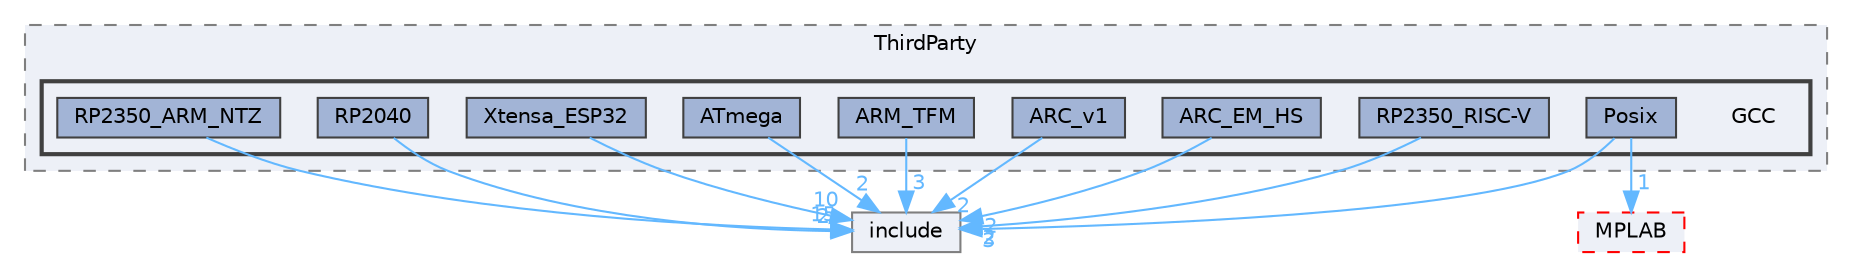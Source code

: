 digraph "D:/Projects/Raspberrypi_pico/pico_freertos_final/freertos_pico2/pico_freertos/FreeRTOS-Kernel/portable/ThirdParty/GCC"
{
 // LATEX_PDF_SIZE
  bgcolor="transparent";
  edge [fontname=Helvetica,fontsize=10,labelfontname=Helvetica,labelfontsize=10];
  node [fontname=Helvetica,fontsize=10,shape=box,height=0.2,width=0.4];
  compound=true
  subgraph clusterdir_d47c1b7ece71fdb3ba53b178e069a008 {
    graph [ bgcolor="#edf0f7", pencolor="grey50", label="ThirdParty", fontname=Helvetica,fontsize=10 style="filled,dashed", URL="dir_d47c1b7ece71fdb3ba53b178e069a008.html",tooltip=""]
  subgraph clusterdir_9795ec736e46946241a3350cc6bff278 {
    graph [ bgcolor="#edf0f7", pencolor="grey25", label="", fontname=Helvetica,fontsize=10 style="filled,bold", URL="dir_9795ec736e46946241a3350cc6bff278.html",tooltip=""]
    dir_9795ec736e46946241a3350cc6bff278 [shape=plaintext, label="GCC"];
  dir_51d923aad51e1a73b9fafac383f856c9 [label="ARC_EM_HS", fillcolor="#a2b4d6", color="grey25", style="filled", URL="dir_51d923aad51e1a73b9fafac383f856c9.html",tooltip=""];
  dir_cf10238c25a08bdb90ce65aede6663dc [label="ARC_v1", fillcolor="#a2b4d6", color="grey25", style="filled", URL="dir_cf10238c25a08bdb90ce65aede6663dc.html",tooltip=""];
  dir_c64d8af97c208859fb8c4ca3c2350b40 [label="ARM_TFM", fillcolor="#a2b4d6", color="grey25", style="filled", URL="dir_c64d8af97c208859fb8c4ca3c2350b40.html",tooltip=""];
  dir_e07bac294b692bb2c641596d15e2d600 [label="ATmega", fillcolor="#a2b4d6", color="grey25", style="filled", URL="dir_e07bac294b692bb2c641596d15e2d600.html",tooltip=""];
  dir_e127f6080814ba924bcff958b7219974 [label="Posix", fillcolor="#a2b4d6", color="grey25", style="filled", URL="dir_e127f6080814ba924bcff958b7219974.html",tooltip=""];
  dir_1352b8ef52bc21849929f1d06f57e438 [label="RP2040", fillcolor="#a2b4d6", color="grey25", style="filled", URL="dir_1352b8ef52bc21849929f1d06f57e438.html",tooltip=""];
  dir_e819df617f70b277d5a14ea2383a3f05 [label="RP2350_ARM_NTZ", fillcolor="#a2b4d6", color="grey25", style="filled", URL="dir_e819df617f70b277d5a14ea2383a3f05.html",tooltip=""];
  dir_629f695b1d5bcc14fb7978346e23f3ef [label="RP2350_RISC-V", fillcolor="#a2b4d6", color="grey25", style="filled", URL="dir_629f695b1d5bcc14fb7978346e23f3ef.html",tooltip=""];
  dir_7514150e4805ea6d1cbf308dc27cd174 [label="Xtensa_ESP32", fillcolor="#a2b4d6", color="grey25", style="filled", URL="dir_7514150e4805ea6d1cbf308dc27cd174.html",tooltip=""];
  }
  }
  dir_c69ece34c3f150cb2c6f1098178b172a [label="include", fillcolor="#edf0f7", color="grey50", style="filled", URL="dir_c69ece34c3f150cb2c6f1098178b172a.html",tooltip=""];
  dir_7c52978c89e9f30ed23d783e5fa764cc [label="MPLAB", fillcolor="#edf0f7", color="red", style="filled,dashed", URL="dir_7c52978c89e9f30ed23d783e5fa764cc.html",tooltip=""];
  dir_51d923aad51e1a73b9fafac383f856c9->dir_c69ece34c3f150cb2c6f1098178b172a [headlabel="2", labeldistance=1.5 headhref="dir_000003_000125.html" href="dir_000003_000125.html" color="steelblue1" fontcolor="steelblue1"];
  dir_cf10238c25a08bdb90ce65aede6663dc->dir_c69ece34c3f150cb2c6f1098178b172a [headlabel="2", labeldistance=1.5 headhref="dir_000004_000125.html" href="dir_000004_000125.html" color="steelblue1" fontcolor="steelblue1"];
  dir_c64d8af97c208859fb8c4ca3c2350b40->dir_c69ece34c3f150cb2c6f1098178b172a [headlabel="3", labeldistance=1.5 headhref="dir_000079_000125.html" href="dir_000079_000125.html" color="steelblue1" fontcolor="steelblue1"];
  dir_e07bac294b692bb2c641596d15e2d600->dir_c69ece34c3f150cb2c6f1098178b172a [headlabel="2", labeldistance=1.5 headhref="dir_000081_000125.html" href="dir_000081_000125.html" color="steelblue1" fontcolor="steelblue1"];
  dir_e127f6080814ba924bcff958b7219974->dir_7c52978c89e9f30ed23d783e5fa764cc [headlabel="1", labeldistance=1.5 headhref="dir_000186_000141.html" href="dir_000186_000141.html" color="steelblue1" fontcolor="steelblue1"];
  dir_e127f6080814ba924bcff958b7219974->dir_c69ece34c3f150cb2c6f1098178b172a [headlabel="3", labeldistance=1.5 headhref="dir_000186_000125.html" href="dir_000186_000125.html" color="steelblue1" fontcolor="steelblue1"];
  dir_1352b8ef52bc21849929f1d06f57e438->dir_c69ece34c3f150cb2c6f1098178b172a [headlabel="2", labeldistance=1.5 headhref="dir_000201_000125.html" href="dir_000201_000125.html" color="steelblue1" fontcolor="steelblue1"];
  dir_e819df617f70b277d5a14ea2383a3f05->dir_c69ece34c3f150cb2c6f1098178b172a [headlabel="15", labeldistance=1.5 headhref="dir_000202_000125.html" href="dir_000202_000125.html" color="steelblue1" fontcolor="steelblue1"];
  dir_629f695b1d5bcc14fb7978346e23f3ef->dir_c69ece34c3f150cb2c6f1098178b172a [headlabel="2", labeldistance=1.5 headhref="dir_000203_000125.html" href="dir_000203_000125.html" color="steelblue1" fontcolor="steelblue1"];
  dir_7514150e4805ea6d1cbf308dc27cd174->dir_c69ece34c3f150cb2c6f1098178b172a [headlabel="10", labeldistance=1.5 headhref="dir_000255_000125.html" href="dir_000255_000125.html" color="steelblue1" fontcolor="steelblue1"];
}
